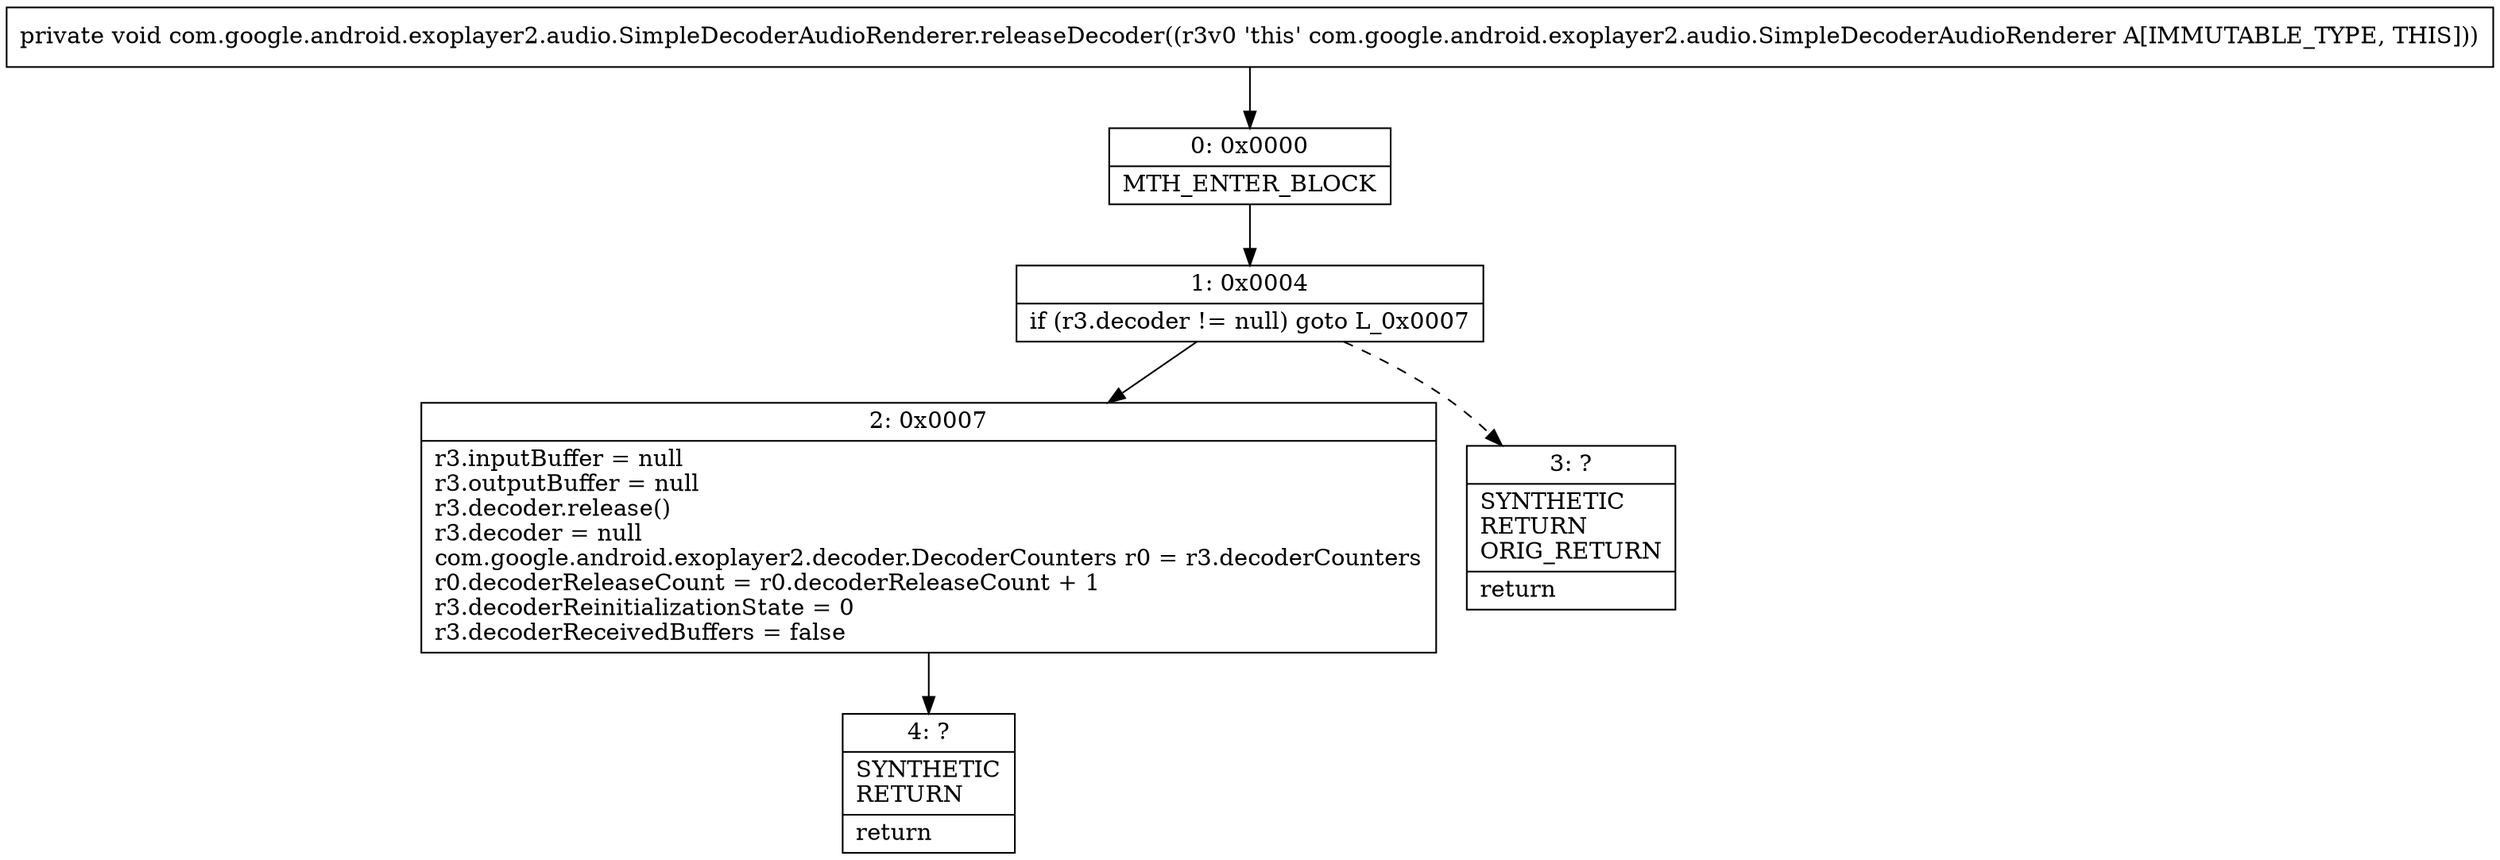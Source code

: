 digraph "CFG forcom.google.android.exoplayer2.audio.SimpleDecoderAudioRenderer.releaseDecoder()V" {
Node_0 [shape=record,label="{0\:\ 0x0000|MTH_ENTER_BLOCK\l}"];
Node_1 [shape=record,label="{1\:\ 0x0004|if (r3.decoder != null) goto L_0x0007\l}"];
Node_2 [shape=record,label="{2\:\ 0x0007|r3.inputBuffer = null\lr3.outputBuffer = null\lr3.decoder.release()\lr3.decoder = null\lcom.google.android.exoplayer2.decoder.DecoderCounters r0 = r3.decoderCounters\lr0.decoderReleaseCount = r0.decoderReleaseCount + 1\lr3.decoderReinitializationState = 0\lr3.decoderReceivedBuffers = false\l}"];
Node_3 [shape=record,label="{3\:\ ?|SYNTHETIC\lRETURN\lORIG_RETURN\l|return\l}"];
Node_4 [shape=record,label="{4\:\ ?|SYNTHETIC\lRETURN\l|return\l}"];
MethodNode[shape=record,label="{private void com.google.android.exoplayer2.audio.SimpleDecoderAudioRenderer.releaseDecoder((r3v0 'this' com.google.android.exoplayer2.audio.SimpleDecoderAudioRenderer A[IMMUTABLE_TYPE, THIS])) }"];
MethodNode -> Node_0;
Node_0 -> Node_1;
Node_1 -> Node_2;
Node_1 -> Node_3[style=dashed];
Node_2 -> Node_4;
}

